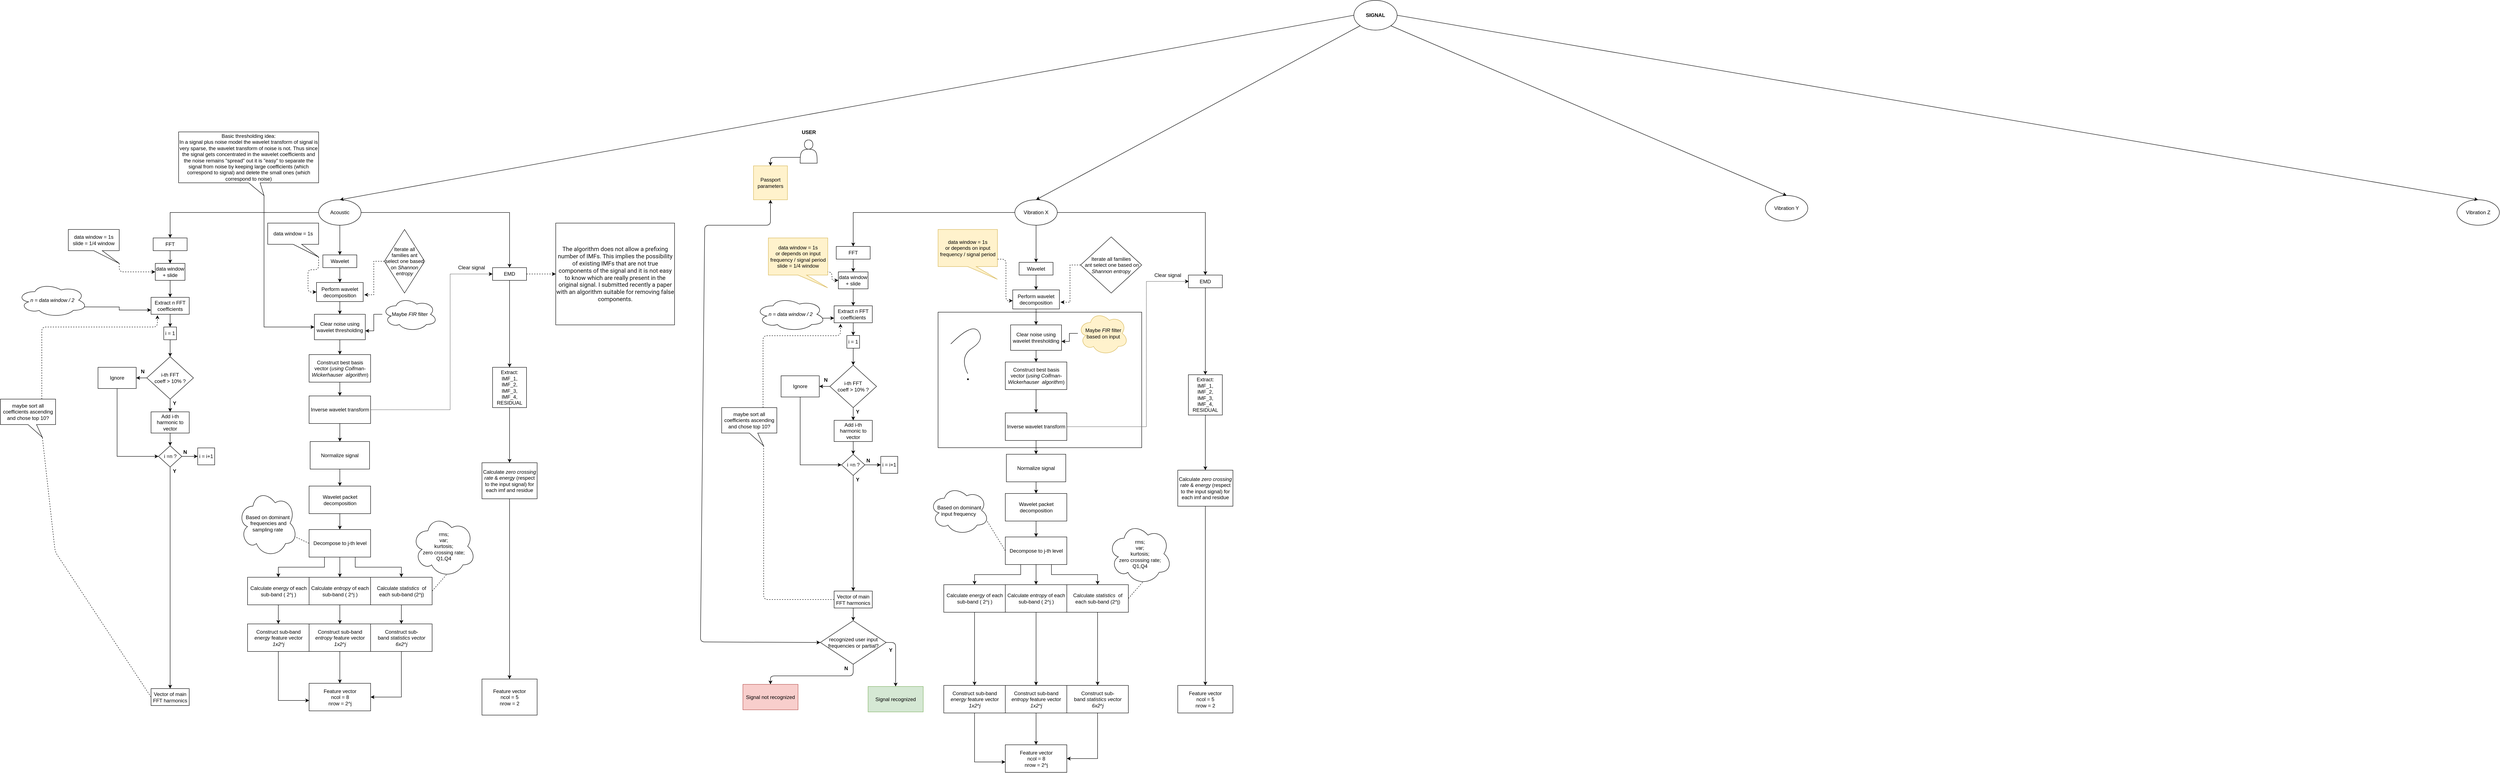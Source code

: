 <mxfile version="12.6.5" type="device"><diagram id="JjkyCTGiIPeaSEwg8T5c" name="Page-1"><mxGraphModel dx="3076" dy="1991" grid="1" gridSize="10" guides="1" tooltips="1" connect="1" arrows="1" fold="1" page="1" pageScale="1" pageWidth="1654" pageHeight="1169" math="0" shadow="0"><root><mxCell id="0"/><mxCell id="1" parent="0"/><mxCell id="pPoR83BCxZBExtpb-D6v-1" value="&lt;b&gt;SIGNAL&lt;/b&gt;" style="ellipse;whiteSpace=wrap;html=1;" parent="1" vertex="1"><mxGeometry x="1600" y="-370" width="102" height="70" as="geometry"/></mxCell><mxCell id="pPoR83BCxZBExtpb-D6v-24" style="edgeStyle=orthogonalEdgeStyle;rounded=0;orthogonalLoop=1;jettySize=auto;html=1;entryX=0.5;entryY=0;entryDx=0;entryDy=0;" parent="1" source="pPoR83BCxZBExtpb-D6v-2" target="pPoR83BCxZBExtpb-D6v-14" edge="1"><mxGeometry relative="1" as="geometry"/></mxCell><mxCell id="pPoR83BCxZBExtpb-D6v-27" style="edgeStyle=orthogonalEdgeStyle;rounded=0;orthogonalLoop=1;jettySize=auto;html=1;entryX=0.5;entryY=0;entryDx=0;entryDy=0;" parent="1" source="pPoR83BCxZBExtpb-D6v-2" target="LjptYEE0_OxgH6cwZ53Q-41" edge="1"><mxGeometry relative="1" as="geometry"><mxPoint x="-790" y="260" as="targetPoint"/></mxGeometry></mxCell><mxCell id="pPoR83BCxZBExtpb-D6v-28" style="edgeStyle=orthogonalEdgeStyle;rounded=0;orthogonalLoop=1;jettySize=auto;html=1;entryX=0.5;entryY=0;entryDx=0;entryDy=0;" parent="1" source="pPoR83BCxZBExtpb-D6v-2" target="pPoR83BCxZBExtpb-D6v-18" edge="1"><mxGeometry relative="1" as="geometry"/></mxCell><mxCell id="pPoR83BCxZBExtpb-D6v-2" value="Acoustic" style="ellipse;whiteSpace=wrap;html=1;" parent="1" vertex="1"><mxGeometry x="-840" y="100" width="100" height="60" as="geometry"/></mxCell><mxCell id="pPoR83BCxZBExtpb-D6v-3" value="Vibration X" style="ellipse;whiteSpace=wrap;html=1;" parent="1" vertex="1"><mxGeometry x="801" y="100" width="100" height="60" as="geometry"/></mxCell><mxCell id="pPoR83BCxZBExtpb-D6v-5" value="Vibration Y" style="ellipse;whiteSpace=wrap;html=1;" parent="1" vertex="1"><mxGeometry x="2570" y="90" width="100" height="60" as="geometry"/></mxCell><mxCell id="pPoR83BCxZBExtpb-D6v-7" value="Vibration Z" style="ellipse;whiteSpace=wrap;html=1;" parent="1" vertex="1"><mxGeometry x="4200" y="100" width="100" height="60" as="geometry"/></mxCell><mxCell id="pPoR83BCxZBExtpb-D6v-9" value="" style="endArrow=classic;html=1;exitX=0;exitY=0.5;exitDx=0;exitDy=0;entryX=0.5;entryY=0;entryDx=0;entryDy=0;" parent="1" source="pPoR83BCxZBExtpb-D6v-1" target="pPoR83BCxZBExtpb-D6v-2" edge="1"><mxGeometry width="50" height="50" relative="1" as="geometry"><mxPoint x="804" y="330" as="sourcePoint"/><mxPoint x="854" y="280" as="targetPoint"/></mxGeometry></mxCell><mxCell id="pPoR83BCxZBExtpb-D6v-11" value="" style="endArrow=classic;html=1;exitX=0;exitY=1;exitDx=0;exitDy=0;entryX=0.5;entryY=0;entryDx=0;entryDy=0;" parent="1" source="pPoR83BCxZBExtpb-D6v-1" target="pPoR83BCxZBExtpb-D6v-3" edge="1"><mxGeometry width="50" height="50" relative="1" as="geometry"><mxPoint x="2284" y="-30" as="sourcePoint"/><mxPoint x="2334" y="-80" as="targetPoint"/></mxGeometry></mxCell><mxCell id="pPoR83BCxZBExtpb-D6v-12" value="" style="endArrow=classic;html=1;exitX=1;exitY=1;exitDx=0;exitDy=0;entryX=0.5;entryY=0;entryDx=0;entryDy=0;" parent="1" source="pPoR83BCxZBExtpb-D6v-1" target="pPoR83BCxZBExtpb-D6v-5" edge="1"><mxGeometry width="50" height="50" relative="1" as="geometry"><mxPoint x="2284" y="-30" as="sourcePoint"/><mxPoint x="2334" y="-80" as="targetPoint"/></mxGeometry></mxCell><mxCell id="pPoR83BCxZBExtpb-D6v-13" value="" style="endArrow=classic;html=1;exitX=1;exitY=0.5;exitDx=0;exitDy=0;entryX=0.5;entryY=0;entryDx=0;entryDy=0;" parent="1" source="pPoR83BCxZBExtpb-D6v-1" target="pPoR83BCxZBExtpb-D6v-7" edge="1"><mxGeometry width="50" height="50" relative="1" as="geometry"><mxPoint x="2284" y="-30" as="sourcePoint"/><mxPoint x="2334" y="-80" as="targetPoint"/></mxGeometry></mxCell><mxCell id="pPoR83BCxZBExtpb-D6v-32" value="" style="edgeStyle=orthogonalEdgeStyle;rounded=0;orthogonalLoop=1;jettySize=auto;html=1;entryX=0.5;entryY=0;entryDx=0;entryDy=0;" parent="1" source="LjptYEE0_OxgH6cwZ53Q-2" target="LjptYEE0_OxgH6cwZ53Q-1" edge="1"><mxGeometry relative="1" as="geometry"><mxPoint x="-1190" y="340" as="targetPoint"/></mxGeometry></mxCell><mxCell id="pPoR83BCxZBExtpb-D6v-14" value="FFT" style="rounded=0;whiteSpace=wrap;html=1;" parent="1" vertex="1"><mxGeometry x="-1230" y="190" width="80" height="30" as="geometry"/></mxCell><mxCell id="LjptYEE0_OxgH6cwZ53Q-40" value="" style="edgeStyle=orthogonalEdgeStyle;rounded=0;orthogonalLoop=1;jettySize=auto;html=1;exitX=0.5;exitY=1;exitDx=0;exitDy=0;" edge="1" parent="1" source="LjptYEE0_OxgH6cwZ53Q-41" target="LjptYEE0_OxgH6cwZ53Q-39"><mxGeometry relative="1" as="geometry"><mxPoint x="-790" y="280" as="sourcePoint"/></mxGeometry></mxCell><mxCell id="LjptYEE0_OxgH6cwZ53Q-43" value="" style="edgeStyle=orthogonalEdgeStyle;rounded=0;orthogonalLoop=1;jettySize=auto;html=1;" edge="1" parent="1" source="LjptYEE0_OxgH6cwZ53Q-45" target="LjptYEE0_OxgH6cwZ53Q-42"><mxGeometry relative="1" as="geometry"/></mxCell><mxCell id="LjptYEE0_OxgH6cwZ53Q-39" value="Perform wavelet decomposition" style="rounded=0;whiteSpace=wrap;html=1;" vertex="1" parent="1"><mxGeometry x="-845" y="295" width="110" height="45" as="geometry"/></mxCell><mxCell id="LjptYEE0_OxgH6cwZ53Q-51" value="" style="edgeStyle=orthogonalEdgeStyle;rounded=0;orthogonalLoop=1;jettySize=auto;html=1;" edge="1" parent="1" source="LjptYEE0_OxgH6cwZ53Q-42" target="LjptYEE0_OxgH6cwZ53Q-50"><mxGeometry relative="1" as="geometry"/></mxCell><mxCell id="LjptYEE0_OxgH6cwZ53Q-42" value="Construct best basis vector (&lt;i&gt;using&amp;nbsp;Coifman-Wickerhauser&amp;nbsp; algorithm&lt;/i&gt;)" style="rounded=0;whiteSpace=wrap;html=1;" vertex="1" parent="1"><mxGeometry x="-862.5" y="465" width="145" height="65" as="geometry"/></mxCell><mxCell id="LjptYEE0_OxgH6cwZ53Q-53" value="" style="edgeStyle=orthogonalEdgeStyle;rounded=0;orthogonalLoop=1;jettySize=auto;html=1;" edge="1" parent="1" source="LjptYEE0_OxgH6cwZ53Q-63" target="LjptYEE0_OxgH6cwZ53Q-52"><mxGeometry relative="1" as="geometry"/></mxCell><mxCell id="LjptYEE0_OxgH6cwZ53Q-96" style="edgeStyle=orthogonalEdgeStyle;rounded=0;orthogonalLoop=1;jettySize=auto;html=1;entryX=0;entryY=0.5;entryDx=0;entryDy=0;dashed=1;dashPattern=1 1;" edge="1" parent="1" source="LjptYEE0_OxgH6cwZ53Q-50" target="pPoR83BCxZBExtpb-D6v-18"><mxGeometry relative="1" as="geometry"><Array as="points"><mxPoint x="-530" y="595"/><mxPoint x="-530" y="275"/></Array></mxGeometry></mxCell><mxCell id="LjptYEE0_OxgH6cwZ53Q-50" value="Inverse wavelet transform" style="rounded=0;whiteSpace=wrap;html=1;" vertex="1" parent="1"><mxGeometry x="-862.5" y="562.5" width="145" height="65" as="geometry"/></mxCell><mxCell id="LjptYEE0_OxgH6cwZ53Q-58" value="" style="edgeStyle=orthogonalEdgeStyle;rounded=0;orthogonalLoop=1;jettySize=auto;html=1;" edge="1" parent="1" source="LjptYEE0_OxgH6cwZ53Q-52" target="LjptYEE0_OxgH6cwZ53Q-57"><mxGeometry relative="1" as="geometry"/></mxCell><mxCell id="LjptYEE0_OxgH6cwZ53Q-52" value="Wavelet packet decomposition" style="rounded=0;whiteSpace=wrap;html=1;" vertex="1" parent="1"><mxGeometry x="-862.5" y="775" width="145" height="65" as="geometry"/></mxCell><mxCell id="LjptYEE0_OxgH6cwZ53Q-69" style="edgeStyle=orthogonalEdgeStyle;rounded=0;orthogonalLoop=1;jettySize=auto;html=1;entryX=0.5;entryY=0;entryDx=0;entryDy=0;" edge="1" parent="1" source="LjptYEE0_OxgH6cwZ53Q-57" target="LjptYEE0_OxgH6cwZ53Q-67"><mxGeometry relative="1" as="geometry"/></mxCell><mxCell id="LjptYEE0_OxgH6cwZ53Q-83" style="edgeStyle=orthogonalEdgeStyle;rounded=0;orthogonalLoop=1;jettySize=auto;html=1;exitX=0.75;exitY=1;exitDx=0;exitDy=0;" edge="1" parent="1" source="LjptYEE0_OxgH6cwZ53Q-57" target="LjptYEE0_OxgH6cwZ53Q-80"><mxGeometry relative="1" as="geometry"/></mxCell><mxCell id="LjptYEE0_OxgH6cwZ53Q-84" style="edgeStyle=orthogonalEdgeStyle;rounded=0;orthogonalLoop=1;jettySize=auto;html=1;exitX=0.25;exitY=1;exitDx=0;exitDy=0;entryX=0.5;entryY=0;entryDx=0;entryDy=0;" edge="1" parent="1" source="LjptYEE0_OxgH6cwZ53Q-57" target="LjptYEE0_OxgH6cwZ53Q-65"><mxGeometry relative="1" as="geometry"/></mxCell><mxCell id="LjptYEE0_OxgH6cwZ53Q-57" value="Decompose to j-th level" style="rounded=0;whiteSpace=wrap;html=1;" vertex="1" parent="1"><mxGeometry x="-862.5" y="877.5" width="145" height="65" as="geometry"/></mxCell><mxCell id="LjptYEE0_OxgH6cwZ53Q-71" value="" style="edgeStyle=orthogonalEdgeStyle;rounded=0;orthogonalLoop=1;jettySize=auto;html=1;" edge="1" parent="1" source="LjptYEE0_OxgH6cwZ53Q-65" target="LjptYEE0_OxgH6cwZ53Q-70"><mxGeometry relative="1" as="geometry"/></mxCell><mxCell id="LjptYEE0_OxgH6cwZ53Q-65" value="Calculate &lt;i&gt;energy &lt;/i&gt;of each sub-band ( 2^j )" style="rounded=0;whiteSpace=wrap;html=1;" vertex="1" parent="1"><mxGeometry x="-1007.5" y="990" width="145" height="65" as="geometry"/></mxCell><mxCell id="LjptYEE0_OxgH6cwZ53Q-292" style="edgeStyle=orthogonalEdgeStyle;rounded=0;orthogonalLoop=1;jettySize=auto;html=1;entryX=0.001;entryY=0.623;entryDx=0;entryDy=0;entryPerimeter=0;" edge="1" parent="1" source="LjptYEE0_OxgH6cwZ53Q-70" target="LjptYEE0_OxgH6cwZ53Q-289"><mxGeometry relative="1" as="geometry"/></mxCell><mxCell id="LjptYEE0_OxgH6cwZ53Q-70" value="Construct sub-band &lt;i&gt;energy &lt;/i&gt;feature vector&lt;br&gt;&lt;i&gt;1x2^j&lt;/i&gt;" style="rounded=0;whiteSpace=wrap;html=1;" vertex="1" parent="1"><mxGeometry x="-1007.5" y="1100" width="145" height="65" as="geometry"/></mxCell><mxCell id="LjptYEE0_OxgH6cwZ53Q-73" style="edgeStyle=orthogonalEdgeStyle;rounded=0;orthogonalLoop=1;jettySize=auto;html=1;entryX=0.5;entryY=0;entryDx=0;entryDy=0;" edge="1" parent="1" source="LjptYEE0_OxgH6cwZ53Q-67" target="LjptYEE0_OxgH6cwZ53Q-72"><mxGeometry relative="1" as="geometry"/></mxCell><mxCell id="LjptYEE0_OxgH6cwZ53Q-67" value="Calculate &lt;i&gt;entropy&amp;nbsp;&lt;/i&gt;of each sub-band ( 2^j )&lt;br&gt;" style="rounded=0;whiteSpace=wrap;html=1;" vertex="1" parent="1"><mxGeometry x="-862.5" y="990" width="145" height="65" as="geometry"/></mxCell><mxCell id="LjptYEE0_OxgH6cwZ53Q-78" value="" style="edgeStyle=orthogonalEdgeStyle;rounded=0;orthogonalLoop=1;jettySize=auto;html=1;exitX=1;exitY=0.5;exitDx=0;exitDy=0;entryX=0;entryY=0.5;entryDx=0;entryDy=0;dashed=1;" edge="1" parent="1" source="pPoR83BCxZBExtpb-D6v-18" target="LjptYEE0_OxgH6cwZ53Q-77"><mxGeometry relative="1" as="geometry"><mxPoint x="-370.0" y="50" as="targetPoint"/></mxGeometry></mxCell><mxCell id="LjptYEE0_OxgH6cwZ53Q-92" value="" style="edgeStyle=orthogonalEdgeStyle;rounded=0;orthogonalLoop=1;jettySize=auto;html=1;" edge="1" parent="1" source="pPoR83BCxZBExtpb-D6v-18" target="LjptYEE0_OxgH6cwZ53Q-91"><mxGeometry relative="1" as="geometry"/></mxCell><mxCell id="pPoR83BCxZBExtpb-D6v-18" value="EMD" style="rounded=0;whiteSpace=wrap;html=1;" parent="1" vertex="1"><mxGeometry x="-430" y="260" width="80" height="30" as="geometry"/></mxCell><mxCell id="LjptYEE0_OxgH6cwZ53Q-94" value="" style="edgeStyle=orthogonalEdgeStyle;rounded=0;orthogonalLoop=1;jettySize=auto;html=1;" edge="1" parent="1" source="LjptYEE0_OxgH6cwZ53Q-91" target="LjptYEE0_OxgH6cwZ53Q-93"><mxGeometry relative="1" as="geometry"/></mxCell><mxCell id="LjptYEE0_OxgH6cwZ53Q-91" value="Extract:&lt;br&gt;IMF_1,&lt;br&gt;IMF_2,&lt;br&gt;IMF_3,&lt;br&gt;IMF_4,&lt;br&gt;RESIDUAL" style="rounded=0;whiteSpace=wrap;html=1;" vertex="1" parent="1"><mxGeometry x="-430" y="495" width="80" height="95" as="geometry"/></mxCell><mxCell id="LjptYEE0_OxgH6cwZ53Q-103" value="" style="edgeStyle=orthogonalEdgeStyle;rounded=0;orthogonalLoop=1;jettySize=auto;html=1;" edge="1" parent="1" source="LjptYEE0_OxgH6cwZ53Q-93" target="LjptYEE0_OxgH6cwZ53Q-102"><mxGeometry relative="1" as="geometry"/></mxCell><mxCell id="LjptYEE0_OxgH6cwZ53Q-93" value="Calculate &lt;i&gt;zero crossing rate &lt;/i&gt;&amp;amp; &lt;i&gt;energy &lt;/i&gt;(respect to the input signal) for each imf and residue" style="rounded=0;whiteSpace=wrap;html=1;" vertex="1" parent="1"><mxGeometry x="-455" y="720" width="130" height="85" as="geometry"/></mxCell><mxCell id="LjptYEE0_OxgH6cwZ53Q-102" value="Feature vector&lt;br&gt;ncol = 5&lt;br&gt;nrow = 2" style="rounded=0;whiteSpace=wrap;html=1;" vertex="1" parent="1"><mxGeometry x="-455" y="1230" width="130" height="85" as="geometry"/></mxCell><mxCell id="LjptYEE0_OxgH6cwZ53Q-77" value="&lt;span style=&quot;color: rgb(17 , 17 , 17) ; font-family: &amp;#34;roboto&amp;#34; , &amp;#34;arial&amp;#34; , sans-serif ; font-size: 14px ; text-align: left ; background-color: rgb(255 , 255 , 255)&quot;&gt;The algorithm does not allow a prefixing number of IMFs. This implies the possibility of existing IMFs that are not true components of the signal and it is not easy to know which are really present in the original signal. I submitted recently a paper with an algorithm suitable for removing false components.&lt;/span&gt;" style="rounded=0;whiteSpace=wrap;html=1;" vertex="1" parent="1"><mxGeometry x="-281.12" y="155" width="280" height="240" as="geometry"/></mxCell><mxCell id="LjptYEE0_OxgH6cwZ53Q-7" style="edgeStyle=orthogonalEdgeStyle;rounded=0;orthogonalLoop=1;jettySize=auto;html=1;" edge="1" parent="1" source="LjptYEE0_OxgH6cwZ53Q-1" target="LjptYEE0_OxgH6cwZ53Q-6"><mxGeometry relative="1" as="geometry"/></mxCell><mxCell id="LjptYEE0_OxgH6cwZ53Q-1" value="i = 1" style="whiteSpace=wrap;html=1;aspect=fixed;" vertex="1" parent="1"><mxGeometry x="-1205" y="400" width="30" height="30" as="geometry"/></mxCell><mxCell id="LjptYEE0_OxgH6cwZ53Q-2" value="Extract &lt;i&gt;n&lt;/i&gt; FFT&lt;br&gt;coefficients" style="rounded=0;whiteSpace=wrap;html=1;" vertex="1" parent="1"><mxGeometry x="-1235" y="330" width="90" height="40" as="geometry"/></mxCell><mxCell id="LjptYEE0_OxgH6cwZ53Q-3" value="" style="edgeStyle=orthogonalEdgeStyle;rounded=0;orthogonalLoop=1;jettySize=auto;html=1;entryX=0.5;entryY=0;entryDx=0;entryDy=0;" edge="1" parent="1" source="LjptYEE0_OxgH6cwZ53Q-296" target="LjptYEE0_OxgH6cwZ53Q-2"><mxGeometry relative="1" as="geometry"><mxPoint x="-1190" y="290" as="sourcePoint"/><mxPoint x="-1190" y="430" as="targetPoint"/></mxGeometry></mxCell><mxCell id="LjptYEE0_OxgH6cwZ53Q-10" style="edgeStyle=orthogonalEdgeStyle;rounded=0;orthogonalLoop=1;jettySize=auto;html=1;entryX=0.5;entryY=0;entryDx=0;entryDy=0;" edge="1" parent="1" source="LjptYEE0_OxgH6cwZ53Q-6" target="LjptYEE0_OxgH6cwZ53Q-8"><mxGeometry relative="1" as="geometry"/></mxCell><mxCell id="LjptYEE0_OxgH6cwZ53Q-11" style="edgeStyle=orthogonalEdgeStyle;rounded=0;orthogonalLoop=1;jettySize=auto;html=1;entryX=1;entryY=0.5;entryDx=0;entryDy=0;" edge="1" parent="1" source="LjptYEE0_OxgH6cwZ53Q-6" target="LjptYEE0_OxgH6cwZ53Q-9"><mxGeometry relative="1" as="geometry"/></mxCell><mxCell id="LjptYEE0_OxgH6cwZ53Q-6" value="i-th FFT &lt;br&gt;coeff &amp;gt; 10% ?" style="rhombus;whiteSpace=wrap;html=1;" vertex="1" parent="1"><mxGeometry x="-1245" y="470" width="110" height="100" as="geometry"/></mxCell><mxCell id="LjptYEE0_OxgH6cwZ53Q-8" value="Add i-th harmonic to vector" style="rounded=0;whiteSpace=wrap;html=1;" vertex="1" parent="1"><mxGeometry x="-1235" y="600" width="90" height="50" as="geometry"/></mxCell><mxCell id="LjptYEE0_OxgH6cwZ53Q-9" value="Ignore" style="rounded=0;whiteSpace=wrap;html=1;" vertex="1" parent="1"><mxGeometry x="-1360" y="495" width="90" height="50" as="geometry"/></mxCell><mxCell id="LjptYEE0_OxgH6cwZ53Q-12" value="&lt;b&gt;N&lt;/b&gt;" style="text;html=1;align=center;verticalAlign=middle;resizable=0;points=[];autosize=1;" vertex="1" parent="1"><mxGeometry x="-1265" y="495" width="20" height="20" as="geometry"/></mxCell><mxCell id="LjptYEE0_OxgH6cwZ53Q-13" value="&lt;b&gt;Y&lt;/b&gt;" style="text;html=1;align=center;verticalAlign=middle;resizable=0;points=[];autosize=1;" vertex="1" parent="1"><mxGeometry x="-1190" y="570" width="20" height="20" as="geometry"/></mxCell><mxCell id="LjptYEE0_OxgH6cwZ53Q-15" value="i = i+1" style="whiteSpace=wrap;html=1;aspect=fixed;" vertex="1" parent="1"><mxGeometry x="-1125" y="685" width="40" height="40" as="geometry"/></mxCell><mxCell id="LjptYEE0_OxgH6cwZ53Q-19" style="edgeStyle=orthogonalEdgeStyle;rounded=0;orthogonalLoop=1;jettySize=auto;html=1;exitX=0.96;exitY=0.7;exitDx=0;exitDy=0;exitPerimeter=0;entryX=0;entryY=0.75;entryDx=0;entryDy=0;" edge="1" parent="1" source="LjptYEE0_OxgH6cwZ53Q-18" target="LjptYEE0_OxgH6cwZ53Q-2"><mxGeometry relative="1" as="geometry"/></mxCell><mxCell id="LjptYEE0_OxgH6cwZ53Q-18" value="n = data window / 2" style="ellipse;shape=cloud;whiteSpace=wrap;html=1;fontStyle=2" vertex="1" parent="1"><mxGeometry x="-1550" y="296.67" width="165" height="80" as="geometry"/></mxCell><mxCell id="LjptYEE0_OxgH6cwZ53Q-24" style="edgeStyle=orthogonalEdgeStyle;rounded=0;orthogonalLoop=1;jettySize=auto;html=1;exitX=0.5;exitY=1;exitDx=0;exitDy=0;entryX=0;entryY=0.5;entryDx=0;entryDy=0;" edge="1" parent="1" source="LjptYEE0_OxgH6cwZ53Q-9" target="LjptYEE0_OxgH6cwZ53Q-27"><mxGeometry relative="1" as="geometry"><mxPoint x="-1315" y="545" as="sourcePoint"/><mxPoint x="-1315" y="765" as="targetPoint"/></mxGeometry></mxCell><mxCell id="LjptYEE0_OxgH6cwZ53Q-35" style="edgeStyle=orthogonalEdgeStyle;rounded=0;orthogonalLoop=1;jettySize=auto;html=1;exitX=1;exitY=0.5;exitDx=0;exitDy=0;entryX=0;entryY=0.5;entryDx=0;entryDy=0;" edge="1" parent="1" source="LjptYEE0_OxgH6cwZ53Q-27" target="LjptYEE0_OxgH6cwZ53Q-15"><mxGeometry relative="1" as="geometry"/></mxCell><mxCell id="LjptYEE0_OxgH6cwZ53Q-36" style="edgeStyle=orthogonalEdgeStyle;rounded=0;orthogonalLoop=1;jettySize=auto;html=1;exitX=0.5;exitY=1;exitDx=0;exitDy=0;" edge="1" parent="1" source="LjptYEE0_OxgH6cwZ53Q-27" target="LjptYEE0_OxgH6cwZ53Q-32"><mxGeometry relative="1" as="geometry"/></mxCell><mxCell id="LjptYEE0_OxgH6cwZ53Q-27" value="i =n ?" style="rhombus;whiteSpace=wrap;html=1;" vertex="1" parent="1"><mxGeometry x="-1217.5" y="680" width="55" height="50" as="geometry"/></mxCell><mxCell id="LjptYEE0_OxgH6cwZ53Q-28" style="edgeStyle=orthogonalEdgeStyle;rounded=0;orthogonalLoop=1;jettySize=auto;html=1;exitX=0.5;exitY=1;exitDx=0;exitDy=0;entryX=0.5;entryY=0;entryDx=0;entryDy=0;" edge="1" parent="1" source="LjptYEE0_OxgH6cwZ53Q-8" target="LjptYEE0_OxgH6cwZ53Q-27"><mxGeometry relative="1" as="geometry"><mxPoint x="-1190" y="650" as="sourcePoint"/><mxPoint x="-1190" y="750" as="targetPoint"/></mxGeometry></mxCell><mxCell id="LjptYEE0_OxgH6cwZ53Q-31" value="&lt;b&gt;N&lt;/b&gt;" style="text;html=1;align=center;verticalAlign=middle;resizable=0;points=[];autosize=1;" vertex="1" parent="1"><mxGeometry x="-1165" y="685" width="20" height="20" as="geometry"/></mxCell><mxCell id="LjptYEE0_OxgH6cwZ53Q-32" value="Vector of main FFT harmonics" style="rounded=0;whiteSpace=wrap;html=1;" vertex="1" parent="1"><mxGeometry x="-1235" y="1252.5" width="90" height="40" as="geometry"/></mxCell><mxCell id="LjptYEE0_OxgH6cwZ53Q-37" value="&lt;b&gt;Y&lt;/b&gt;" style="text;html=1;align=center;verticalAlign=middle;resizable=0;points=[];autosize=1;" vertex="1" parent="1"><mxGeometry x="-1190" y="730" width="20" height="20" as="geometry"/></mxCell><mxCell id="LjptYEE0_OxgH6cwZ53Q-41" value="Wavelet" style="rounded=0;whiteSpace=wrap;html=1;" vertex="1" parent="1"><mxGeometry x="-830" y="230" width="80" height="30" as="geometry"/></mxCell><mxCell id="LjptYEE0_OxgH6cwZ53Q-45" value="Clear noise using wavelet thresholding" style="rounded=0;whiteSpace=wrap;html=1;" vertex="1" parent="1"><mxGeometry x="-850" y="370" width="120" height="60" as="geometry"/></mxCell><mxCell id="LjptYEE0_OxgH6cwZ53Q-46" value="" style="edgeStyle=orthogonalEdgeStyle;rounded=0;orthogonalLoop=1;jettySize=auto;html=1;" edge="1" parent="1" source="LjptYEE0_OxgH6cwZ53Q-39" target="LjptYEE0_OxgH6cwZ53Q-45"><mxGeometry relative="1" as="geometry"><mxPoint x="-790" y="375" as="sourcePoint"/><mxPoint x="-790" y="542" as="targetPoint"/></mxGeometry></mxCell><mxCell id="LjptYEE0_OxgH6cwZ53Q-48" style="edgeStyle=orthogonalEdgeStyle;rounded=0;orthogonalLoop=1;jettySize=auto;html=1;entryX=0;entryY=0.5;entryDx=0;entryDy=0;exitX=0;exitY=0;exitDx=201.3;exitDy=150;exitPerimeter=0;" edge="1" parent="1" source="LjptYEE0_OxgH6cwZ53Q-49" target="LjptYEE0_OxgH6cwZ53Q-45"><mxGeometry relative="1" as="geometry"><mxPoint x="-923" y="480" as="sourcePoint"/></mxGeometry></mxCell><mxCell id="LjptYEE0_OxgH6cwZ53Q-49" value="&lt;span style=&quot;white-space: normal&quot;&gt;Basic thresholding idea:&lt;/span&gt;&lt;br style=&quot;white-space: normal&quot;&gt;&lt;span style=&quot;white-space: normal&quot;&gt;In a signal plus noise model the wavelet transform of signal is very sparse, the wavelet transform of noise is not.&amp;nbsp;Thus since the signal gets concentrated in the wavelet coefficients and the noise remains &quot;spread&quot; out it is &quot;easy&quot; to separate the signal from noise by keeping large coefficients (which correspond to signal) and delete the small ones (which correspond to noise)&lt;/span&gt;" style="shape=callout;whiteSpace=wrap;html=1;perimeter=calloutPerimeter;base=27;position2=0.61;" vertex="1" parent="1"><mxGeometry x="-1170" y="-60" width="330" height="150" as="geometry"/></mxCell><mxCell id="LjptYEE0_OxgH6cwZ53Q-293" style="edgeStyle=orthogonalEdgeStyle;rounded=1;orthogonalLoop=1;jettySize=auto;html=1;entryX=0.167;entryY=1.056;entryDx=0;entryDy=0;dashed=1;exitX=0.75;exitY=0;exitDx=0;exitDy=0;exitPerimeter=0;entryPerimeter=0;" edge="1" parent="1" source="LjptYEE0_OxgH6cwZ53Q-54" target="LjptYEE0_OxgH6cwZ53Q-2"><mxGeometry relative="1" as="geometry"><Array as="points"><mxPoint x="-1493" y="400"/><mxPoint x="-1220" y="400"/></Array></mxGeometry></mxCell><mxCell id="LjptYEE0_OxgH6cwZ53Q-54" value="maybe sort all coefficients ascending and chose top 10?" style="shape=callout;whiteSpace=wrap;html=1;perimeter=calloutPerimeter;position2=0.76;" vertex="1" parent="1"><mxGeometry x="-1590" y="570" width="130" height="90" as="geometry"/></mxCell><mxCell id="LjptYEE0_OxgH6cwZ53Q-56" value="" style="endArrow=none;dashed=1;html=1;entryX=0;entryY=0;entryDx=98.8;entryDy=90;entryPerimeter=0;exitX=0;exitY=0.5;exitDx=0;exitDy=0;" edge="1" parent="1" source="LjptYEE0_OxgH6cwZ53Q-32" target="LjptYEE0_OxgH6cwZ53Q-54"><mxGeometry width="50" height="50" relative="1" as="geometry"><mxPoint x="-1260" y="1250" as="sourcePoint"/><mxPoint x="-1600" y="830" as="targetPoint"/><Array as="points"><mxPoint x="-1461" y="930"/></Array></mxGeometry></mxCell><mxCell id="LjptYEE0_OxgH6cwZ53Q-59" value="Based on dominant&lt;br&gt;&amp;nbsp;frequencies and sampling rate" style="ellipse;shape=cloud;whiteSpace=wrap;html=1;" vertex="1" parent="1"><mxGeometry x="-1030" y="782.5" width="140" height="160" as="geometry"/></mxCell><mxCell id="LjptYEE0_OxgH6cwZ53Q-62" style="edgeStyle=orthogonalEdgeStyle;rounded=0;orthogonalLoop=1;jettySize=auto;html=1;entryX=1;entryY=0.65;entryDx=0;entryDy=0;entryPerimeter=0;" edge="1" parent="1" source="LjptYEE0_OxgH6cwZ53Q-61" target="LjptYEE0_OxgH6cwZ53Q-45"><mxGeometry relative="1" as="geometry"/></mxCell><mxCell id="LjptYEE0_OxgH6cwZ53Q-61" value="Maybe &lt;i&gt;FIR&lt;/i&gt; filter" style="ellipse;shape=cloud;whiteSpace=wrap;html=1;" vertex="1" parent="1"><mxGeometry x="-690" y="330" width="130" height="80" as="geometry"/></mxCell><mxCell id="LjptYEE0_OxgH6cwZ53Q-63" value="Normalize signal" style="rounded=0;whiteSpace=wrap;html=1;" vertex="1" parent="1"><mxGeometry x="-860" y="670" width="140" height="65" as="geometry"/></mxCell><mxCell id="LjptYEE0_OxgH6cwZ53Q-64" value="" style="edgeStyle=orthogonalEdgeStyle;rounded=0;orthogonalLoop=1;jettySize=auto;html=1;" edge="1" parent="1" source="LjptYEE0_OxgH6cwZ53Q-50" target="LjptYEE0_OxgH6cwZ53Q-63"><mxGeometry relative="1" as="geometry"><mxPoint x="-790" y="627.5" as="sourcePoint"/><mxPoint x="-790" y="830" as="targetPoint"/></mxGeometry></mxCell><mxCell id="LjptYEE0_OxgH6cwZ53Q-290" value="" style="edgeStyle=orthogonalEdgeStyle;rounded=0;orthogonalLoop=1;jettySize=auto;html=1;" edge="1" parent="1" source="LjptYEE0_OxgH6cwZ53Q-72" target="LjptYEE0_OxgH6cwZ53Q-289"><mxGeometry relative="1" as="geometry"/></mxCell><mxCell id="LjptYEE0_OxgH6cwZ53Q-72" value="Construct sub-band &lt;i&gt;entropy &lt;/i&gt;feature vector&lt;br&gt;&lt;i&gt;1x2^j&lt;/i&gt;" style="rounded=0;whiteSpace=wrap;html=1;" vertex="1" parent="1"><mxGeometry x="-862.5" y="1100" width="145" height="65" as="geometry"/></mxCell><mxCell id="LjptYEE0_OxgH6cwZ53Q-289" value="Feature vector&lt;br&gt;ncol = 8&lt;br&gt;nrow = 2^j" style="rounded=0;whiteSpace=wrap;html=1;" vertex="1" parent="1"><mxGeometry x="-862.5" y="1240" width="145" height="65" as="geometry"/></mxCell><mxCell id="LjptYEE0_OxgH6cwZ53Q-90" value="" style="edgeStyle=orthogonalEdgeStyle;rounded=0;orthogonalLoop=1;jettySize=auto;html=1;" edge="1" parent="1" source="LjptYEE0_OxgH6cwZ53Q-80" target="LjptYEE0_OxgH6cwZ53Q-89"><mxGeometry relative="1" as="geometry"/></mxCell><mxCell id="LjptYEE0_OxgH6cwZ53Q-80" value="Calculate &lt;i&gt;statistics&amp;nbsp; &lt;/i&gt;of each sub-band (2^j)&lt;br&gt;" style="rounded=0;whiteSpace=wrap;html=1;" vertex="1" parent="1"><mxGeometry x="-717.5" y="990" width="145" height="65" as="geometry"/></mxCell><mxCell id="LjptYEE0_OxgH6cwZ53Q-291" style="edgeStyle=orthogonalEdgeStyle;rounded=0;orthogonalLoop=1;jettySize=auto;html=1;exitX=0.5;exitY=1;exitDx=0;exitDy=0;entryX=1;entryY=0.5;entryDx=0;entryDy=0;" edge="1" parent="1" source="LjptYEE0_OxgH6cwZ53Q-89" target="LjptYEE0_OxgH6cwZ53Q-289"><mxGeometry relative="1" as="geometry"/></mxCell><mxCell id="LjptYEE0_OxgH6cwZ53Q-89" value="Construct sub-band&amp;nbsp;&lt;i&gt;statistics vector&lt;br&gt;&lt;/i&gt;&lt;i&gt;6x2^j&lt;/i&gt;" style="rounded=0;whiteSpace=wrap;html=1;" vertex="1" parent="1"><mxGeometry x="-717.5" y="1100" width="145" height="65" as="geometry"/></mxCell><mxCell id="LjptYEE0_OxgH6cwZ53Q-85" value="rms;&lt;br&gt;var;&lt;br&gt;kurtosis;&lt;br&gt;zero crossing rate;&lt;br&gt;Q1,Q4" style="ellipse;shape=cloud;whiteSpace=wrap;html=1;" vertex="1" parent="1"><mxGeometry x="-620" y="844" width="150" height="146" as="geometry"/></mxCell><mxCell id="LjptYEE0_OxgH6cwZ53Q-87" value="" style="endArrow=none;dashed=1;html=1;entryX=0.55;entryY=0.95;entryDx=0;entryDy=0;entryPerimeter=0;exitX=1;exitY=0.5;exitDx=0;exitDy=0;" edge="1" parent="1" source="LjptYEE0_OxgH6cwZ53Q-80" target="LjptYEE0_OxgH6cwZ53Q-85"><mxGeometry width="50" height="50" relative="1" as="geometry"><mxPoint x="-1290" y="1270" as="sourcePoint"/><mxPoint x="-1240" y="1220" as="targetPoint"/></mxGeometry></mxCell><mxCell id="LjptYEE0_OxgH6cwZ53Q-88" value="" style="endArrow=none;dashed=1;html=1;entryX=0.96;entryY=0.7;entryDx=0;entryDy=0;entryPerimeter=0;exitX=0;exitY=0.5;exitDx=0;exitDy=0;" edge="1" parent="1" source="LjptYEE0_OxgH6cwZ53Q-57" target="LjptYEE0_OxgH6cwZ53Q-59"><mxGeometry width="50" height="50" relative="1" as="geometry"><mxPoint x="-1290" y="1270" as="sourcePoint"/><mxPoint x="-1240" y="1220" as="targetPoint"/></mxGeometry></mxCell><mxCell id="LjptYEE0_OxgH6cwZ53Q-97" value="Clear signal" style="text;html=1;align=center;verticalAlign=middle;resizable=0;points=[];autosize=1;" vertex="1" parent="1"><mxGeometry x="-520" y="250" width="80" height="20" as="geometry"/></mxCell><mxCell id="LjptYEE0_OxgH6cwZ53Q-286" style="edgeStyle=orthogonalEdgeStyle;rounded=0;orthogonalLoop=1;jettySize=auto;html=1;exitX=0;exitY=0.5;exitDx=0;exitDy=0;entryX=1.025;entryY=0.644;entryDx=0;entryDy=0;dashed=1;entryPerimeter=0;" edge="1" parent="1" source="LjptYEE0_OxgH6cwZ53Q-287" target="LjptYEE0_OxgH6cwZ53Q-39"><mxGeometry relative="1" as="geometry"><mxPoint x="-657.5" y="220" as="sourcePoint"/></mxGeometry></mxCell><mxCell id="LjptYEE0_OxgH6cwZ53Q-287" value="Iterate all families ant select one based on &lt;i&gt;Shannon entropy&lt;/i&gt;" style="rhombus;whiteSpace=wrap;html=1;" vertex="1" parent="1"><mxGeometry x="-685" y="170" width="95" height="150" as="geometry"/></mxCell><mxCell id="LjptYEE0_OxgH6cwZ53Q-295" style="edgeStyle=orthogonalEdgeStyle;rounded=1;orthogonalLoop=1;jettySize=auto;html=1;exitX=0;exitY=0;exitDx=120;exitDy=80;exitPerimeter=0;dashed=1;entryX=0;entryY=0.5;entryDx=0;entryDy=0;" edge="1" parent="1" source="LjptYEE0_OxgH6cwZ53Q-294" target="LjptYEE0_OxgH6cwZ53Q-296"><mxGeometry relative="1" as="geometry"><mxPoint x="-1310" y="270" as="targetPoint"/></mxGeometry></mxCell><mxCell id="LjptYEE0_OxgH6cwZ53Q-294" value="data window = 1s&lt;br&gt;slide = 1/4 window&lt;br&gt;" style="shape=callout;whiteSpace=wrap;html=1;perimeter=calloutPerimeter;position2=1;" vertex="1" parent="1"><mxGeometry x="-1430" y="170" width="120" height="80" as="geometry"/></mxCell><mxCell id="LjptYEE0_OxgH6cwZ53Q-296" value="data window + slide" style="rounded=0;whiteSpace=wrap;html=1;" vertex="1" parent="1"><mxGeometry x="-1225" y="250" width="70" height="40" as="geometry"/></mxCell><mxCell id="LjptYEE0_OxgH6cwZ53Q-297" value="" style="edgeStyle=orthogonalEdgeStyle;rounded=0;orthogonalLoop=1;jettySize=auto;html=1;entryX=0.5;entryY=0;entryDx=0;entryDy=0;" edge="1" parent="1" source="pPoR83BCxZBExtpb-D6v-14" target="LjptYEE0_OxgH6cwZ53Q-296"><mxGeometry relative="1" as="geometry"><mxPoint x="-1190" y="220" as="sourcePoint"/><mxPoint x="-1190" y="330" as="targetPoint"/></mxGeometry></mxCell><mxCell id="LjptYEE0_OxgH6cwZ53Q-299" style="edgeStyle=orthogonalEdgeStyle;rounded=1;orthogonalLoop=1;jettySize=auto;html=1;exitX=0;exitY=0;exitDx=120;exitDy=80;exitPerimeter=0;entryX=0;entryY=0.5;entryDx=0;entryDy=0;dashed=1;" edge="1" parent="1" source="LjptYEE0_OxgH6cwZ53Q-298" target="LjptYEE0_OxgH6cwZ53Q-39"><mxGeometry relative="1" as="geometry"/></mxCell><mxCell id="LjptYEE0_OxgH6cwZ53Q-298" value="data window = 1s" style="shape=callout;whiteSpace=wrap;html=1;perimeter=calloutPerimeter;position2=1;" vertex="1" parent="1"><mxGeometry x="-960" y="155" width="120" height="80" as="geometry"/></mxCell><mxCell id="LjptYEE0_OxgH6cwZ53Q-302" style="edgeStyle=orthogonalEdgeStyle;rounded=0;orthogonalLoop=1;jettySize=auto;html=1;entryX=0.5;entryY=0;entryDx=0;entryDy=0;exitX=0;exitY=0.5;exitDx=0;exitDy=0;" edge="1" parent="1" target="LjptYEE0_OxgH6cwZ53Q-306" source="pPoR83BCxZBExtpb-D6v-3"><mxGeometry relative="1" as="geometry"><mxPoint x="800" y="147.5" as="sourcePoint"/></mxGeometry></mxCell><mxCell id="LjptYEE0_OxgH6cwZ53Q-303" style="edgeStyle=orthogonalEdgeStyle;rounded=0;orthogonalLoop=1;jettySize=auto;html=1;entryX=0.5;entryY=0;entryDx=0;entryDy=0;exitX=0.5;exitY=1;exitDx=0;exitDy=0;" edge="1" parent="1" target="LjptYEE0_OxgH6cwZ53Q-358" source="pPoR83BCxZBExtpb-D6v-3"><mxGeometry relative="1" as="geometry"><mxPoint x="850" y="177.5" as="sourcePoint"/><mxPoint x="850" y="277.5" as="targetPoint"/></mxGeometry></mxCell><mxCell id="LjptYEE0_OxgH6cwZ53Q-304" style="edgeStyle=orthogonalEdgeStyle;rounded=0;orthogonalLoop=1;jettySize=auto;html=1;entryX=0.5;entryY=0;entryDx=0;entryDy=0;exitX=1;exitY=0.5;exitDx=0;exitDy=0;" edge="1" parent="1" target="LjptYEE0_OxgH6cwZ53Q-329" source="pPoR83BCxZBExtpb-D6v-3"><mxGeometry relative="1" as="geometry"><mxPoint x="900" y="147.5" as="sourcePoint"/></mxGeometry></mxCell><mxCell id="LjptYEE0_OxgH6cwZ53Q-305" value="" style="edgeStyle=orthogonalEdgeStyle;rounded=0;orthogonalLoop=1;jettySize=auto;html=1;entryX=0.5;entryY=0;entryDx=0;entryDy=0;" edge="1" parent="1" source="LjptYEE0_OxgH6cwZ53Q-338" target="LjptYEE0_OxgH6cwZ53Q-337"><mxGeometry relative="1" as="geometry"><mxPoint x="420" y="360" as="targetPoint"/></mxGeometry></mxCell><mxCell id="LjptYEE0_OxgH6cwZ53Q-306" value="FFT" style="rounded=0;whiteSpace=wrap;html=1;" vertex="1" parent="1"><mxGeometry x="380" y="210" width="80" height="30" as="geometry"/></mxCell><mxCell id="LjptYEE0_OxgH6cwZ53Q-307" value="" style="edgeStyle=orthogonalEdgeStyle;rounded=0;orthogonalLoop=1;jettySize=auto;html=1;exitX=0.5;exitY=1;exitDx=0;exitDy=0;" edge="1" parent="1" source="LjptYEE0_OxgH6cwZ53Q-358" target="LjptYEE0_OxgH6cwZ53Q-309"><mxGeometry relative="1" as="geometry"><mxPoint x="851" y="297.5" as="sourcePoint"/></mxGeometry></mxCell><mxCell id="LjptYEE0_OxgH6cwZ53Q-308" value="" style="edgeStyle=orthogonalEdgeStyle;rounded=0;orthogonalLoop=1;jettySize=auto;html=1;" edge="1" parent="1" source="LjptYEE0_OxgH6cwZ53Q-359" target="LjptYEE0_OxgH6cwZ53Q-311"><mxGeometry relative="1" as="geometry"/></mxCell><mxCell id="LjptYEE0_OxgH6cwZ53Q-309" value="Perform wavelet decomposition" style="rounded=0;whiteSpace=wrap;html=1;" vertex="1" parent="1"><mxGeometry x="796" y="312.5" width="110" height="45" as="geometry"/></mxCell><mxCell id="LjptYEE0_OxgH6cwZ53Q-310" value="" style="edgeStyle=orthogonalEdgeStyle;rounded=0;orthogonalLoop=1;jettySize=auto;html=1;" edge="1" parent="1" source="LjptYEE0_OxgH6cwZ53Q-311" target="LjptYEE0_OxgH6cwZ53Q-314"><mxGeometry relative="1" as="geometry"/></mxCell><mxCell id="LjptYEE0_OxgH6cwZ53Q-311" value="Construct best basis vector (&lt;i&gt;using&amp;nbsp;Coifman-Wickerhauser&amp;nbsp; algorithm&lt;/i&gt;)" style="rounded=0;whiteSpace=wrap;html=1;" vertex="1" parent="1"><mxGeometry x="778.5" y="482.5" width="145" height="65" as="geometry"/></mxCell><mxCell id="LjptYEE0_OxgH6cwZ53Q-312" value="" style="edgeStyle=orthogonalEdgeStyle;rounded=0;orthogonalLoop=1;jettySize=auto;html=1;" edge="1" parent="1" source="LjptYEE0_OxgH6cwZ53Q-367" target="LjptYEE0_OxgH6cwZ53Q-316"><mxGeometry relative="1" as="geometry"/></mxCell><mxCell id="LjptYEE0_OxgH6cwZ53Q-313" style="edgeStyle=orthogonalEdgeStyle;rounded=0;orthogonalLoop=1;jettySize=auto;html=1;entryX=0;entryY=0.5;entryDx=0;entryDy=0;dashed=1;dashPattern=1 1;exitX=1;exitY=0.5;exitDx=0;exitDy=0;" edge="1" parent="1" source="LjptYEE0_OxgH6cwZ53Q-314"><mxGeometry relative="1" as="geometry"><Array as="points"><mxPoint x="1111" y="635"/><mxPoint x="1111" y="293"/></Array><mxPoint x="1211" y="292.5" as="targetPoint"/></mxGeometry></mxCell><mxCell id="LjptYEE0_OxgH6cwZ53Q-314" value="Inverse wavelet transform" style="rounded=0;whiteSpace=wrap;html=1;" vertex="1" parent="1"><mxGeometry x="778.5" y="602.5" width="145" height="65" as="geometry"/></mxCell><mxCell id="LjptYEE0_OxgH6cwZ53Q-315" value="" style="edgeStyle=orthogonalEdgeStyle;rounded=0;orthogonalLoop=1;jettySize=auto;html=1;" edge="1" parent="1" source="LjptYEE0_OxgH6cwZ53Q-316" target="LjptYEE0_OxgH6cwZ53Q-320"><mxGeometry relative="1" as="geometry"/></mxCell><mxCell id="LjptYEE0_OxgH6cwZ53Q-316" value="Wavelet packet decomposition" style="rounded=0;whiteSpace=wrap;html=1;" vertex="1" parent="1"><mxGeometry x="778.5" y="792.5" width="145" height="65" as="geometry"/></mxCell><mxCell id="LjptYEE0_OxgH6cwZ53Q-317" style="edgeStyle=orthogonalEdgeStyle;rounded=0;orthogonalLoop=1;jettySize=auto;html=1;entryX=0.5;entryY=0;entryDx=0;entryDy=0;" edge="1" parent="1" source="LjptYEE0_OxgH6cwZ53Q-320" target="LjptYEE0_OxgH6cwZ53Q-326"><mxGeometry relative="1" as="geometry"/></mxCell><mxCell id="LjptYEE0_OxgH6cwZ53Q-318" style="edgeStyle=orthogonalEdgeStyle;rounded=0;orthogonalLoop=1;jettySize=auto;html=1;exitX=0.75;exitY=1;exitDx=0;exitDy=0;" edge="1" parent="1" source="LjptYEE0_OxgH6cwZ53Q-320" target="LjptYEE0_OxgH6cwZ53Q-373"><mxGeometry relative="1" as="geometry"/></mxCell><mxCell id="LjptYEE0_OxgH6cwZ53Q-319" style="edgeStyle=orthogonalEdgeStyle;rounded=0;orthogonalLoop=1;jettySize=auto;html=1;exitX=0.25;exitY=1;exitDx=0;exitDy=0;entryX=0.5;entryY=0;entryDx=0;entryDy=0;" edge="1" parent="1" source="LjptYEE0_OxgH6cwZ53Q-320" target="LjptYEE0_OxgH6cwZ53Q-322"><mxGeometry relative="1" as="geometry"/></mxCell><mxCell id="LjptYEE0_OxgH6cwZ53Q-320" value="Decompose to j-th level" style="rounded=0;whiteSpace=wrap;html=1;" vertex="1" parent="1"><mxGeometry x="778.5" y="895" width="145" height="65" as="geometry"/></mxCell><mxCell id="LjptYEE0_OxgH6cwZ53Q-321" value="" style="edgeStyle=orthogonalEdgeStyle;rounded=0;orthogonalLoop=1;jettySize=auto;html=1;" edge="1" parent="1" source="LjptYEE0_OxgH6cwZ53Q-322" target="LjptYEE0_OxgH6cwZ53Q-324"><mxGeometry relative="1" as="geometry"/></mxCell><mxCell id="LjptYEE0_OxgH6cwZ53Q-322" value="Calculate &lt;i&gt;energy &lt;/i&gt;of each sub-band ( 2^j )" style="rounded=0;whiteSpace=wrap;html=1;" vertex="1" parent="1"><mxGeometry x="633.5" y="1007.5" width="145" height="65" as="geometry"/></mxCell><mxCell id="LjptYEE0_OxgH6cwZ53Q-323" style="edgeStyle=orthogonalEdgeStyle;rounded=0;orthogonalLoop=1;jettySize=auto;html=1;entryX=0.001;entryY=0.623;entryDx=0;entryDy=0;entryPerimeter=0;" edge="1" parent="1" source="LjptYEE0_OxgH6cwZ53Q-324" target="LjptYEE0_OxgH6cwZ53Q-371"><mxGeometry relative="1" as="geometry"/></mxCell><mxCell id="LjptYEE0_OxgH6cwZ53Q-324" value="Construct sub-band &lt;i&gt;energy &lt;/i&gt;feature vector&lt;br&gt;&lt;i&gt;1x2^j&lt;/i&gt;" style="rounded=0;whiteSpace=wrap;html=1;" vertex="1" parent="1"><mxGeometry x="633.5" y="1245" width="145" height="65" as="geometry"/></mxCell><mxCell id="LjptYEE0_OxgH6cwZ53Q-325" style="edgeStyle=orthogonalEdgeStyle;rounded=0;orthogonalLoop=1;jettySize=auto;html=1;entryX=0.5;entryY=0;entryDx=0;entryDy=0;" edge="1" parent="1" source="LjptYEE0_OxgH6cwZ53Q-326" target="LjptYEE0_OxgH6cwZ53Q-370"><mxGeometry relative="1" as="geometry"/></mxCell><mxCell id="LjptYEE0_OxgH6cwZ53Q-326" value="Calculate &lt;i&gt;entropy&amp;nbsp;&lt;/i&gt;of each sub-band ( 2^j )&lt;br&gt;" style="rounded=0;whiteSpace=wrap;html=1;" vertex="1" parent="1"><mxGeometry x="778.5" y="1007.5" width="145" height="65" as="geometry"/></mxCell><mxCell id="LjptYEE0_OxgH6cwZ53Q-328" value="" style="edgeStyle=orthogonalEdgeStyle;rounded=0;orthogonalLoop=1;jettySize=auto;html=1;" edge="1" parent="1" source="LjptYEE0_OxgH6cwZ53Q-329" target="LjptYEE0_OxgH6cwZ53Q-331"><mxGeometry relative="1" as="geometry"/></mxCell><mxCell id="LjptYEE0_OxgH6cwZ53Q-329" value="EMD" style="rounded=0;whiteSpace=wrap;html=1;" vertex="1" parent="1"><mxGeometry x="1210" y="277.5" width="80" height="30" as="geometry"/></mxCell><mxCell id="LjptYEE0_OxgH6cwZ53Q-330" value="" style="edgeStyle=orthogonalEdgeStyle;rounded=0;orthogonalLoop=1;jettySize=auto;html=1;" edge="1" parent="1" source="LjptYEE0_OxgH6cwZ53Q-331" target="LjptYEE0_OxgH6cwZ53Q-333"><mxGeometry relative="1" as="geometry"/></mxCell><mxCell id="LjptYEE0_OxgH6cwZ53Q-331" value="Extract:&lt;br&gt;IMF_1,&lt;br&gt;IMF_2,&lt;br&gt;IMF_3,&lt;br&gt;IMF_4,&lt;br&gt;RESIDUAL" style="rounded=0;whiteSpace=wrap;html=1;" vertex="1" parent="1"><mxGeometry x="1210" y="512.5" width="80" height="95" as="geometry"/></mxCell><mxCell id="LjptYEE0_OxgH6cwZ53Q-332" value="" style="edgeStyle=orthogonalEdgeStyle;rounded=0;orthogonalLoop=1;jettySize=auto;html=1;" edge="1" parent="1" source="LjptYEE0_OxgH6cwZ53Q-333" target="LjptYEE0_OxgH6cwZ53Q-334"><mxGeometry relative="1" as="geometry"/></mxCell><mxCell id="LjptYEE0_OxgH6cwZ53Q-333" value="Calculate &lt;i&gt;zero crossing rate &lt;/i&gt;&amp;amp; &lt;i&gt;energy &lt;/i&gt;(respect to the input signal) for each imf and residue" style="rounded=0;whiteSpace=wrap;html=1;" vertex="1" parent="1"><mxGeometry x="1185" y="737.5" width="130" height="85" as="geometry"/></mxCell><mxCell id="LjptYEE0_OxgH6cwZ53Q-334" value="Feature vector&lt;br&gt;ncol = 5&lt;br&gt;nrow = 2" style="rounded=0;whiteSpace=wrap;html=1;" vertex="1" parent="1"><mxGeometry x="1185" y="1245" width="130" height="65" as="geometry"/></mxCell><mxCell id="LjptYEE0_OxgH6cwZ53Q-336" style="edgeStyle=orthogonalEdgeStyle;rounded=0;orthogonalLoop=1;jettySize=auto;html=1;" edge="1" parent="1" source="LjptYEE0_OxgH6cwZ53Q-337" target="LjptYEE0_OxgH6cwZ53Q-342"><mxGeometry relative="1" as="geometry"/></mxCell><mxCell id="LjptYEE0_OxgH6cwZ53Q-337" value="i = 1" style="whiteSpace=wrap;html=1;aspect=fixed;" vertex="1" parent="1"><mxGeometry x="405" y="420" width="30" height="30" as="geometry"/></mxCell><mxCell id="LjptYEE0_OxgH6cwZ53Q-338" value="Extract &lt;i&gt;n&lt;/i&gt; FFT&lt;br&gt;coefficients" style="rounded=0;whiteSpace=wrap;html=1;" vertex="1" parent="1"><mxGeometry x="375" y="350" width="90" height="40" as="geometry"/></mxCell><mxCell id="LjptYEE0_OxgH6cwZ53Q-339" value="" style="edgeStyle=orthogonalEdgeStyle;rounded=0;orthogonalLoop=1;jettySize=auto;html=1;entryX=0.5;entryY=0;entryDx=0;entryDy=0;" edge="1" parent="1" source="LjptYEE0_OxgH6cwZ53Q-384" target="LjptYEE0_OxgH6cwZ53Q-338"><mxGeometry relative="1" as="geometry"><mxPoint x="420" y="310" as="sourcePoint"/><mxPoint x="420" y="450" as="targetPoint"/></mxGeometry></mxCell><mxCell id="LjptYEE0_OxgH6cwZ53Q-340" style="edgeStyle=orthogonalEdgeStyle;rounded=0;orthogonalLoop=1;jettySize=auto;html=1;entryX=0.5;entryY=0;entryDx=0;entryDy=0;" edge="1" parent="1" source="LjptYEE0_OxgH6cwZ53Q-342" target="LjptYEE0_OxgH6cwZ53Q-343"><mxGeometry relative="1" as="geometry"/></mxCell><mxCell id="LjptYEE0_OxgH6cwZ53Q-341" style="edgeStyle=orthogonalEdgeStyle;rounded=0;orthogonalLoop=1;jettySize=auto;html=1;entryX=1;entryY=0.5;entryDx=0;entryDy=0;" edge="1" parent="1" source="LjptYEE0_OxgH6cwZ53Q-342" target="LjptYEE0_OxgH6cwZ53Q-344"><mxGeometry relative="1" as="geometry"/></mxCell><mxCell id="LjptYEE0_OxgH6cwZ53Q-342" value="i-th FFT &lt;br&gt;coeff &amp;gt; 10% ?" style="rhombus;whiteSpace=wrap;html=1;" vertex="1" parent="1"><mxGeometry x="365" y="490" width="110" height="100" as="geometry"/></mxCell><mxCell id="LjptYEE0_OxgH6cwZ53Q-343" value="Add i-th harmonic to vector" style="rounded=0;whiteSpace=wrap;html=1;" vertex="1" parent="1"><mxGeometry x="375" y="620" width="90" height="50" as="geometry"/></mxCell><mxCell id="LjptYEE0_OxgH6cwZ53Q-344" value="Ignore" style="rounded=0;whiteSpace=wrap;html=1;" vertex="1" parent="1"><mxGeometry x="250" y="515" width="90" height="50" as="geometry"/></mxCell><mxCell id="LjptYEE0_OxgH6cwZ53Q-345" value="&lt;b&gt;N&lt;/b&gt;" style="text;html=1;align=center;verticalAlign=middle;resizable=0;points=[];autosize=1;" vertex="1" parent="1"><mxGeometry x="345" y="515" width="20" height="20" as="geometry"/></mxCell><mxCell id="LjptYEE0_OxgH6cwZ53Q-346" value="&lt;b&gt;Y&lt;/b&gt;" style="text;html=1;align=center;verticalAlign=middle;resizable=0;points=[];autosize=1;" vertex="1" parent="1"><mxGeometry x="420" y="590" width="20" height="20" as="geometry"/></mxCell><mxCell id="LjptYEE0_OxgH6cwZ53Q-347" value="i = i+1" style="whiteSpace=wrap;html=1;aspect=fixed;" vertex="1" parent="1"><mxGeometry x="485" y="705" width="40" height="40" as="geometry"/></mxCell><mxCell id="LjptYEE0_OxgH6cwZ53Q-348" style="edgeStyle=orthogonalEdgeStyle;rounded=0;orthogonalLoop=1;jettySize=auto;html=1;exitX=0.96;exitY=0.7;exitDx=0;exitDy=0;exitPerimeter=0;entryX=0;entryY=0.75;entryDx=0;entryDy=0;" edge="1" parent="1"><mxGeometry relative="1" as="geometry"><mxPoint x="320.9" y="379.5" as="sourcePoint"/><mxPoint x="375" y="379" as="targetPoint"/><Array as="points"><mxPoint x="375" y="379.5"/></Array></mxGeometry></mxCell><mxCell id="LjptYEE0_OxgH6cwZ53Q-349" value="n = data window / 2" style="ellipse;shape=cloud;whiteSpace=wrap;html=1;fontStyle=2" vertex="1" parent="1"><mxGeometry x="190" y="330" width="165" height="80" as="geometry"/></mxCell><mxCell id="LjptYEE0_OxgH6cwZ53Q-350" style="edgeStyle=orthogonalEdgeStyle;rounded=0;orthogonalLoop=1;jettySize=auto;html=1;exitX=0.5;exitY=1;exitDx=0;exitDy=0;entryX=0;entryY=0.5;entryDx=0;entryDy=0;" edge="1" parent="1" source="LjptYEE0_OxgH6cwZ53Q-344" target="LjptYEE0_OxgH6cwZ53Q-353"><mxGeometry relative="1" as="geometry"><mxPoint x="295" y="565" as="sourcePoint"/><mxPoint x="295" y="785" as="targetPoint"/></mxGeometry></mxCell><mxCell id="LjptYEE0_OxgH6cwZ53Q-351" style="edgeStyle=orthogonalEdgeStyle;rounded=0;orthogonalLoop=1;jettySize=auto;html=1;exitX=1;exitY=0.5;exitDx=0;exitDy=0;entryX=0;entryY=0.5;entryDx=0;entryDy=0;" edge="1" parent="1" source="LjptYEE0_OxgH6cwZ53Q-353" target="LjptYEE0_OxgH6cwZ53Q-347"><mxGeometry relative="1" as="geometry"/></mxCell><mxCell id="LjptYEE0_OxgH6cwZ53Q-352" style="edgeStyle=orthogonalEdgeStyle;rounded=0;orthogonalLoop=1;jettySize=auto;html=1;exitX=0.5;exitY=1;exitDx=0;exitDy=0;" edge="1" parent="1" source="LjptYEE0_OxgH6cwZ53Q-353" target="LjptYEE0_OxgH6cwZ53Q-356"><mxGeometry relative="1" as="geometry"/></mxCell><mxCell id="LjptYEE0_OxgH6cwZ53Q-353" value="i =n ?" style="rhombus;whiteSpace=wrap;html=1;" vertex="1" parent="1"><mxGeometry x="392.5" y="700" width="55" height="50" as="geometry"/></mxCell><mxCell id="LjptYEE0_OxgH6cwZ53Q-354" style="edgeStyle=orthogonalEdgeStyle;rounded=0;orthogonalLoop=1;jettySize=auto;html=1;exitX=0.5;exitY=1;exitDx=0;exitDy=0;entryX=0.5;entryY=0;entryDx=0;entryDy=0;" edge="1" parent="1" source="LjptYEE0_OxgH6cwZ53Q-343" target="LjptYEE0_OxgH6cwZ53Q-353"><mxGeometry relative="1" as="geometry"><mxPoint x="420" y="670" as="sourcePoint"/><mxPoint x="420" y="770" as="targetPoint"/></mxGeometry></mxCell><mxCell id="LjptYEE0_OxgH6cwZ53Q-355" value="&lt;b&gt;N&lt;/b&gt;" style="text;html=1;align=center;verticalAlign=middle;resizable=0;points=[];autosize=1;" vertex="1" parent="1"><mxGeometry x="445" y="705" width="20" height="20" as="geometry"/></mxCell><mxCell id="LjptYEE0_OxgH6cwZ53Q-397" value="" style="edgeStyle=orthogonalEdgeStyle;rounded=1;orthogonalLoop=1;jettySize=auto;html=1;strokeColor=#000000;" edge="1" parent="1" source="LjptYEE0_OxgH6cwZ53Q-356" target="LjptYEE0_OxgH6cwZ53Q-398"><mxGeometry relative="1" as="geometry"><mxPoint x="420" y="1142.5" as="targetPoint"/></mxGeometry></mxCell><mxCell id="LjptYEE0_OxgH6cwZ53Q-356" value="Vector of main FFT harmonics" style="rounded=0;whiteSpace=wrap;html=1;" vertex="1" parent="1"><mxGeometry x="375" y="1022.5" width="90" height="40" as="geometry"/></mxCell><mxCell id="LjptYEE0_OxgH6cwZ53Q-357" value="&lt;b&gt;Y&lt;/b&gt;" style="text;html=1;align=center;verticalAlign=middle;resizable=0;points=[];autosize=1;" vertex="1" parent="1"><mxGeometry x="420" y="750" width="20" height="20" as="geometry"/></mxCell><mxCell id="LjptYEE0_OxgH6cwZ53Q-358" value="Wavelet" style="rounded=0;whiteSpace=wrap;html=1;" vertex="1" parent="1"><mxGeometry x="811" y="247.5" width="80" height="30" as="geometry"/></mxCell><mxCell id="LjptYEE0_OxgH6cwZ53Q-359" value="Clear noise using wavelet thresholding" style="rounded=0;whiteSpace=wrap;html=1;" vertex="1" parent="1"><mxGeometry x="791" y="395" width="120" height="60" as="geometry"/></mxCell><mxCell id="LjptYEE0_OxgH6cwZ53Q-360" value="" style="edgeStyle=orthogonalEdgeStyle;rounded=0;orthogonalLoop=1;jettySize=auto;html=1;" edge="1" parent="1" source="LjptYEE0_OxgH6cwZ53Q-309" target="LjptYEE0_OxgH6cwZ53Q-359"><mxGeometry relative="1" as="geometry"><mxPoint x="851" y="392.5" as="sourcePoint"/><mxPoint x="851" y="559.5" as="targetPoint"/></mxGeometry></mxCell><mxCell id="LjptYEE0_OxgH6cwZ53Q-361" style="edgeStyle=orthogonalEdgeStyle;rounded=1;orthogonalLoop=1;jettySize=auto;html=1;entryX=0.167;entryY=1.056;entryDx=0;entryDy=0;dashed=1;exitX=0.75;exitY=0;exitDx=0;exitDy=0;exitPerimeter=0;entryPerimeter=0;" edge="1" parent="1" source="LjptYEE0_OxgH6cwZ53Q-362" target="LjptYEE0_OxgH6cwZ53Q-338"><mxGeometry relative="1" as="geometry"><Array as="points"><mxPoint x="207" y="420.5"/><mxPoint x="390" y="420.5"/></Array></mxGeometry></mxCell><mxCell id="LjptYEE0_OxgH6cwZ53Q-362" value="maybe sort all coefficients ascending and chose top 10?" style="shape=callout;whiteSpace=wrap;html=1;perimeter=calloutPerimeter;position2=0.76;" vertex="1" parent="1"><mxGeometry x="110" y="590" width="130" height="90" as="geometry"/></mxCell><mxCell id="LjptYEE0_OxgH6cwZ53Q-363" value="" style="endArrow=none;dashed=1;html=1;entryX=0;entryY=0;entryDx=98.8;entryDy=90;entryPerimeter=0;exitX=0;exitY=0.5;exitDx=0;exitDy=0;" edge="1" parent="1" source="LjptYEE0_OxgH6cwZ53Q-356" target="LjptYEE0_OxgH6cwZ53Q-362"><mxGeometry width="50" height="50" relative="1" as="geometry"><mxPoint x="350" y="1270" as="sourcePoint"/><mxPoint x="10" y="850" as="targetPoint"/><Array as="points"><mxPoint x="209" y="1042.5"/></Array></mxGeometry></mxCell><mxCell id="LjptYEE0_OxgH6cwZ53Q-364" value="Based on dominant &lt;br&gt;input frequency&amp;nbsp;" style="ellipse;shape=cloud;whiteSpace=wrap;html=1;" vertex="1" parent="1"><mxGeometry x="600" y="775" width="140" height="115" as="geometry"/></mxCell><mxCell id="LjptYEE0_OxgH6cwZ53Q-365" style="edgeStyle=orthogonalEdgeStyle;rounded=0;orthogonalLoop=1;jettySize=auto;html=1;entryX=1;entryY=0.65;entryDx=0;entryDy=0;entryPerimeter=0;" edge="1" parent="1" source="LjptYEE0_OxgH6cwZ53Q-366" target="LjptYEE0_OxgH6cwZ53Q-359"><mxGeometry relative="1" as="geometry"/></mxCell><mxCell id="LjptYEE0_OxgH6cwZ53Q-366" value="Maybe &lt;i&gt;FIR&lt;/i&gt; filter based on input&lt;br&gt;" style="ellipse;shape=cloud;whiteSpace=wrap;html=1;fillColor=#fff2cc;strokeColor=#d6b656;" vertex="1" parent="1"><mxGeometry x="949.5" y="363.75" width="119" height="102.5" as="geometry"/></mxCell><mxCell id="LjptYEE0_OxgH6cwZ53Q-367" value="Normalize signal" style="rounded=0;whiteSpace=wrap;html=1;" vertex="1" parent="1"><mxGeometry x="781" y="700" width="140" height="65" as="geometry"/></mxCell><mxCell id="LjptYEE0_OxgH6cwZ53Q-368" value="" style="edgeStyle=orthogonalEdgeStyle;rounded=0;orthogonalLoop=1;jettySize=auto;html=1;" edge="1" parent="1" source="LjptYEE0_OxgH6cwZ53Q-314" target="LjptYEE0_OxgH6cwZ53Q-367"><mxGeometry relative="1" as="geometry"><mxPoint x="851" y="645" as="sourcePoint"/><mxPoint x="851" y="847.5" as="targetPoint"/></mxGeometry></mxCell><mxCell id="LjptYEE0_OxgH6cwZ53Q-369" value="" style="edgeStyle=orthogonalEdgeStyle;rounded=0;orthogonalLoop=1;jettySize=auto;html=1;" edge="1" parent="1" source="LjptYEE0_OxgH6cwZ53Q-370" target="LjptYEE0_OxgH6cwZ53Q-371"><mxGeometry relative="1" as="geometry"/></mxCell><mxCell id="LjptYEE0_OxgH6cwZ53Q-370" value="Construct sub-band &lt;i&gt;entropy &lt;/i&gt;feature vector&lt;br&gt;&lt;i&gt;1x2^j&lt;/i&gt;" style="rounded=0;whiteSpace=wrap;html=1;" vertex="1" parent="1"><mxGeometry x="778.5" y="1245" width="145" height="65" as="geometry"/></mxCell><mxCell id="LjptYEE0_OxgH6cwZ53Q-371" value="Feature vector&lt;br&gt;ncol = 8&lt;br&gt;nrow = 2^j" style="rounded=0;whiteSpace=wrap;html=1;" vertex="1" parent="1"><mxGeometry x="778.5" y="1385" width="145" height="65" as="geometry"/></mxCell><mxCell id="LjptYEE0_OxgH6cwZ53Q-372" value="" style="edgeStyle=orthogonalEdgeStyle;rounded=0;orthogonalLoop=1;jettySize=auto;html=1;" edge="1" parent="1" source="LjptYEE0_OxgH6cwZ53Q-373" target="LjptYEE0_OxgH6cwZ53Q-375"><mxGeometry relative="1" as="geometry"/></mxCell><mxCell id="LjptYEE0_OxgH6cwZ53Q-373" value="Calculate &lt;i&gt;statistics&amp;nbsp; &lt;/i&gt;of each sub-band (2^j)&lt;br&gt;" style="rounded=0;whiteSpace=wrap;html=1;" vertex="1" parent="1"><mxGeometry x="923.5" y="1007.5" width="145" height="65" as="geometry"/></mxCell><mxCell id="LjptYEE0_OxgH6cwZ53Q-374" style="edgeStyle=orthogonalEdgeStyle;rounded=0;orthogonalLoop=1;jettySize=auto;html=1;exitX=0.5;exitY=1;exitDx=0;exitDy=0;entryX=1;entryY=0.5;entryDx=0;entryDy=0;" edge="1" parent="1" source="LjptYEE0_OxgH6cwZ53Q-375" target="LjptYEE0_OxgH6cwZ53Q-371"><mxGeometry relative="1" as="geometry"/></mxCell><mxCell id="LjptYEE0_OxgH6cwZ53Q-375" value="Construct sub-band&amp;nbsp;&lt;i&gt;statistics vector&lt;br&gt;&lt;/i&gt;&lt;i&gt;6x2^j&lt;/i&gt;" style="rounded=0;whiteSpace=wrap;html=1;" vertex="1" parent="1"><mxGeometry x="923.5" y="1245" width="145" height="65" as="geometry"/></mxCell><mxCell id="LjptYEE0_OxgH6cwZ53Q-376" value="rms;&lt;br&gt;var;&lt;br&gt;kurtosis;&lt;br&gt;zero crossing rate;&lt;br&gt;Q1,Q4" style="ellipse;shape=cloud;whiteSpace=wrap;html=1;" vertex="1" parent="1"><mxGeometry x="1021" y="861.5" width="150" height="146" as="geometry"/></mxCell><mxCell id="LjptYEE0_OxgH6cwZ53Q-377" value="" style="endArrow=none;dashed=1;html=1;entryX=0.55;entryY=0.95;entryDx=0;entryDy=0;entryPerimeter=0;exitX=1;exitY=0.5;exitDx=0;exitDy=0;" edge="1" parent="1" source="LjptYEE0_OxgH6cwZ53Q-373" target="LjptYEE0_OxgH6cwZ53Q-376"><mxGeometry width="50" height="50" relative="1" as="geometry"><mxPoint x="351" y="1287.5" as="sourcePoint"/><mxPoint x="401" y="1237.5" as="targetPoint"/></mxGeometry></mxCell><mxCell id="LjptYEE0_OxgH6cwZ53Q-378" value="" style="endArrow=none;dashed=1;html=1;entryX=0.96;entryY=0.7;entryDx=0;entryDy=0;entryPerimeter=0;exitX=0;exitY=0.5;exitDx=0;exitDy=0;" edge="1" parent="1" source="LjptYEE0_OxgH6cwZ53Q-320" target="LjptYEE0_OxgH6cwZ53Q-364"><mxGeometry width="50" height="50" relative="1" as="geometry"><mxPoint x="351" y="1287.5" as="sourcePoint"/><mxPoint x="401" y="1237.5" as="targetPoint"/></mxGeometry></mxCell><mxCell id="LjptYEE0_OxgH6cwZ53Q-379" value="Clear signal" style="text;html=1;align=center;verticalAlign=middle;resizable=0;points=[];autosize=1;" vertex="1" parent="1"><mxGeometry x="1121" y="267.5" width="80" height="20" as="geometry"/></mxCell><mxCell id="LjptYEE0_OxgH6cwZ53Q-380" style="edgeStyle=orthogonalEdgeStyle;rounded=0;orthogonalLoop=1;jettySize=auto;html=1;exitX=0;exitY=0.5;exitDx=0;exitDy=0;entryX=1.025;entryY=0.644;entryDx=0;entryDy=0;dashed=1;entryPerimeter=0;" edge="1" parent="1" source="LjptYEE0_OxgH6cwZ53Q-381" target="LjptYEE0_OxgH6cwZ53Q-309"><mxGeometry relative="1" as="geometry"><mxPoint x="983.5" y="237.5" as="sourcePoint"/></mxGeometry></mxCell><mxCell id="LjptYEE0_OxgH6cwZ53Q-381" value="Iterate all families&lt;br&gt;&amp;nbsp;ant select one based on &lt;i&gt;Shannon entropy&lt;/i&gt;" style="rhombus;whiteSpace=wrap;html=1;" vertex="1" parent="1"><mxGeometry x="956" y="187.5" width="144" height="132.5" as="geometry"/></mxCell><mxCell id="LjptYEE0_OxgH6cwZ53Q-382" style="edgeStyle=orthogonalEdgeStyle;rounded=1;orthogonalLoop=1;jettySize=auto;html=1;exitX=0;exitY=0;exitDx=120;exitDy=80;exitPerimeter=0;dashed=1;entryX=0;entryY=0.5;entryDx=0;entryDy=0;" edge="1" parent="1" source="LjptYEE0_OxgH6cwZ53Q-383" target="LjptYEE0_OxgH6cwZ53Q-384"><mxGeometry relative="1" as="geometry"><mxPoint x="300" y="290" as="targetPoint"/><Array as="points"><mxPoint x="370" y="270"/><mxPoint x="370" y="290"/></Array></mxGeometry></mxCell><mxCell id="LjptYEE0_OxgH6cwZ53Q-383" value="data window = 1s&lt;br&gt;or depends on input frequency / signal period&lt;br&gt;slide = 1/4 window" style="shape=callout;whiteSpace=wrap;html=1;perimeter=calloutPerimeter;position2=1;fillColor=#fff2cc;strokeColor=#d6b656;" vertex="1" parent="1"><mxGeometry x="220" y="190" width="140" height="117.5" as="geometry"/></mxCell><mxCell id="LjptYEE0_OxgH6cwZ53Q-384" value="data window + slide" style="rounded=0;whiteSpace=wrap;html=1;" vertex="1" parent="1"><mxGeometry x="385" y="270" width="70" height="40" as="geometry"/></mxCell><mxCell id="LjptYEE0_OxgH6cwZ53Q-385" value="" style="edgeStyle=orthogonalEdgeStyle;rounded=0;orthogonalLoop=1;jettySize=auto;html=1;entryX=0.5;entryY=0;entryDx=0;entryDy=0;" edge="1" parent="1" source="LjptYEE0_OxgH6cwZ53Q-306" target="LjptYEE0_OxgH6cwZ53Q-384"><mxGeometry relative="1" as="geometry"><mxPoint x="420" y="240" as="sourcePoint"/><mxPoint x="420" y="350" as="targetPoint"/></mxGeometry></mxCell><mxCell id="LjptYEE0_OxgH6cwZ53Q-386" style="edgeStyle=orthogonalEdgeStyle;rounded=1;orthogonalLoop=1;jettySize=auto;html=1;exitX=1;exitY=0.596;exitDx=0;exitDy=0;exitPerimeter=0;dashed=1;" edge="1" parent="1" source="LjptYEE0_OxgH6cwZ53Q-409" target="LjptYEE0_OxgH6cwZ53Q-309"><mxGeometry relative="1" as="geometry"><mxPoint x="750.06" y="254.985" as="sourcePoint"/><mxPoint x="796" y="337.5" as="targetPoint"/><Array as="points"><mxPoint x="780" y="240"/><mxPoint x="780" y="338"/></Array></mxGeometry></mxCell><mxCell id="LjptYEE0_OxgH6cwZ53Q-393" style="edgeStyle=orthogonalEdgeStyle;rounded=1;orthogonalLoop=1;jettySize=auto;html=1;exitX=0;exitY=0.75;exitDx=0;exitDy=0;entryX=0.5;entryY=0;entryDx=0;entryDy=0;strokeColor=#000000;" edge="1" parent="1" source="LjptYEE0_OxgH6cwZ53Q-389" target="LjptYEE0_OxgH6cwZ53Q-392"><mxGeometry relative="1" as="geometry"/></mxCell><mxCell id="LjptYEE0_OxgH6cwZ53Q-389" value="" style="shape=actor;whiteSpace=wrap;html=1;" vertex="1" parent="1"><mxGeometry x="295" y="-41.25" width="40" height="55" as="geometry"/></mxCell><mxCell id="LjptYEE0_OxgH6cwZ53Q-390" value="&lt;b&gt;USER&lt;/b&gt;" style="text;html=1;align=center;verticalAlign=middle;resizable=0;points=[];autosize=1;" vertex="1" parent="1"><mxGeometry x="290" y="-68.75" width="50" height="20" as="geometry"/></mxCell><mxCell id="LjptYEE0_OxgH6cwZ53Q-391" value="" style="endArrow=none;html=1;dashed=1;exitX=0.5;exitY=0;exitDx=0;exitDy=0;strokeColor=#FFFFFF;" edge="1" parent="1" source="LjptYEE0_OxgH6cwZ53Q-389" target="LjptYEE0_OxgH6cwZ53Q-390"><mxGeometry width="50" height="50" relative="1" as="geometry"><mxPoint x="315" y="-421.1" as="sourcePoint"/><mxPoint x="345" y="-431.1" as="targetPoint"/><Array as="points"/></mxGeometry></mxCell><mxCell id="LjptYEE0_OxgH6cwZ53Q-392" value="Passport parameters" style="whiteSpace=wrap;html=1;aspect=fixed;fillColor=#fff2cc;strokeColor=#d6b656;" vertex="1" parent="1"><mxGeometry x="185" y="20.0" width="80" height="80" as="geometry"/></mxCell><mxCell id="LjptYEE0_OxgH6cwZ53Q-407" style="edgeStyle=orthogonalEdgeStyle;rounded=1;orthogonalLoop=1;jettySize=auto;html=1;entryX=0.5;entryY=0;entryDx=0;entryDy=0;strokeColor=#000000;" edge="1" parent="1" source="LjptYEE0_OxgH6cwZ53Q-398" target="LjptYEE0_OxgH6cwZ53Q-406"><mxGeometry relative="1" as="geometry"><Array as="points"><mxPoint x="520" y="1144"/><mxPoint x="520" y="1245"/></Array></mxGeometry></mxCell><mxCell id="LjptYEE0_OxgH6cwZ53Q-398" value="recognized user input frequencies or partial?" style="rhombus;whiteSpace=wrap;html=1;" vertex="1" parent="1"><mxGeometry x="342.5" y="1092.5" width="155" height="102.5" as="geometry"/></mxCell><mxCell id="LjptYEE0_OxgH6cwZ53Q-400" value="" style="endArrow=classic;startArrow=classic;html=1;strokeColor=#000000;entryX=0;entryY=0.5;entryDx=0;entryDy=0;exitX=0.5;exitY=1;exitDx=0;exitDy=0;" edge="1" parent="1" source="LjptYEE0_OxgH6cwZ53Q-392" target="LjptYEE0_OxgH6cwZ53Q-398"><mxGeometry width="50" height="50" relative="1" as="geometry"><mxPoint x="-60" y="1402.5" as="sourcePoint"/><mxPoint x="-10" y="1352.5" as="targetPoint"/><Array as="points"><mxPoint x="225" y="160"/><mxPoint x="70" y="160"/><mxPoint x="60" y="1142.5"/></Array></mxGeometry></mxCell><mxCell id="LjptYEE0_OxgH6cwZ53Q-403" value="Signal not recognized" style="rounded=0;whiteSpace=wrap;html=1;fillColor=#f8cecc;strokeColor=#b85450;" vertex="1" parent="1"><mxGeometry x="160" y="1242.5" width="130" height="60" as="geometry"/></mxCell><mxCell id="LjptYEE0_OxgH6cwZ53Q-404" value="" style="edgeStyle=orthogonalEdgeStyle;rounded=1;orthogonalLoop=1;jettySize=auto;html=1;strokeColor=#000000;" edge="1" parent="1" source="LjptYEE0_OxgH6cwZ53Q-398" target="LjptYEE0_OxgH6cwZ53Q-403"><mxGeometry relative="1" as="geometry"><mxPoint x="342.576" y="1143.8" as="sourcePoint"/><mxPoint x="307.5" y="1422.5" as="targetPoint"/><Array as="points"><mxPoint x="420" y="1222.5"/><mxPoint x="225" y="1222.5"/></Array></mxGeometry></mxCell><mxCell id="LjptYEE0_OxgH6cwZ53Q-405" value="&lt;b&gt;N&lt;/b&gt;" style="text;html=1;align=center;verticalAlign=middle;resizable=0;points=[];autosize=1;" vertex="1" parent="1"><mxGeometry x="392.5" y="1195" width="20" height="20" as="geometry"/></mxCell><mxCell id="LjptYEE0_OxgH6cwZ53Q-406" value="Signal recognized" style="rounded=0;whiteSpace=wrap;html=1;fillColor=#d5e8d4;strokeColor=#82b366;" vertex="1" parent="1"><mxGeometry x="455" y="1247.5" width="130" height="60" as="geometry"/></mxCell><mxCell id="LjptYEE0_OxgH6cwZ53Q-408" value="&lt;b&gt;Y&lt;/b&gt;" style="text;html=1;align=center;verticalAlign=middle;resizable=0;points=[];autosize=1;" vertex="1" parent="1"><mxGeometry x="497.5" y="1151.5" width="20" height="20" as="geometry"/></mxCell><mxCell id="LjptYEE0_OxgH6cwZ53Q-409" value="data window = 1s&lt;br&gt;or depends on input frequency / signal period" style="shape=callout;whiteSpace=wrap;html=1;perimeter=calloutPerimeter;position2=1;fillColor=#fff2cc;strokeColor=#d6b656;" vertex="1" parent="1"><mxGeometry x="620" y="170" width="140" height="117.5" as="geometry"/></mxCell><mxCell id="LjptYEE0_OxgH6cwZ53Q-412" value="" style="endArrow=none;html=1;strokeColor=#000000;rounded=0;" edge="1" parent="1"><mxGeometry width="50" height="50" relative="1" as="geometry"><mxPoint x="620" y="685" as="sourcePoint"/><mxPoint x="1100" y="365" as="targetPoint"/><Array as="points"><mxPoint x="620" y="365"/></Array></mxGeometry></mxCell><mxCell id="LjptYEE0_OxgH6cwZ53Q-413" value="" style="endArrow=none;html=1;strokeColor=#000000;rounded=0;" edge="1" parent="1"><mxGeometry width="50" height="50" relative="1" as="geometry"><mxPoint x="620" y="684.5" as="sourcePoint"/><mxPoint x="1100" y="364.5" as="targetPoint"/><Array as="points"><mxPoint x="1100" y="684.5"/></Array></mxGeometry></mxCell><mxCell id="LjptYEE0_OxgH6cwZ53Q-414" value="" style="curved=1;endArrow=none;html=1;strokeColor=#000000;endFill=0;" edge="1" parent="1"><mxGeometry width="50" height="50" relative="1" as="geometry"><mxPoint x="690" y="510" as="sourcePoint"/><mxPoint x="650" y="440" as="targetPoint"/><Array as="points"><mxPoint x="670" y="470"/><mxPoint x="730" y="430"/><mxPoint x="700" y="390"/></Array></mxGeometry></mxCell><mxCell id="LjptYEE0_OxgH6cwZ53Q-415" value="&lt;b&gt;&lt;font style=&quot;font-size: 25px&quot;&gt;.&lt;/font&gt;&lt;/b&gt;" style="text;html=1;align=center;verticalAlign=middle;resizable=0;points=[];autosize=1;strokeWidth=10;perimeterSpacing=0;" vertex="1" parent="1"><mxGeometry x="680" y="505" width="20" height="20" as="geometry"/></mxCell></root></mxGraphModel></diagram></mxfile>